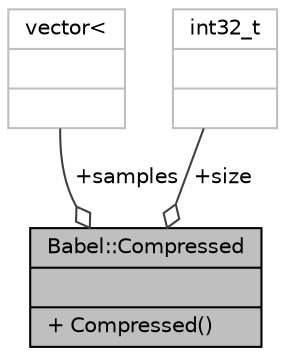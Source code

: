 digraph "Babel::Compressed"
{
 // LATEX_PDF_SIZE
  edge [fontname="Helvetica",fontsize="10",labelfontname="Helvetica",labelfontsize="10"];
  node [fontname="Helvetica",fontsize="10",shape=record];
  Node1 [label="{Babel::Compressed\n||+ Compressed()\l}",height=0.2,width=0.4,color="black", fillcolor="grey75", style="filled", fontcolor="black",tooltip=" "];
  Node2 -> Node1 [color="grey25",fontsize="10",style="solid",label=" +samples" ,arrowhead="odiamond"];
  Node2 [label="{vector\<\n||}",height=0.2,width=0.4,color="grey75", fillcolor="white", style="filled",tooltip=" "];
  Node3 -> Node1 [color="grey25",fontsize="10",style="solid",label=" +size" ,arrowhead="odiamond"];
  Node3 [label="{int32_t\n||}",height=0.2,width=0.4,color="grey75", fillcolor="white", style="filled",tooltip=" "];
}
